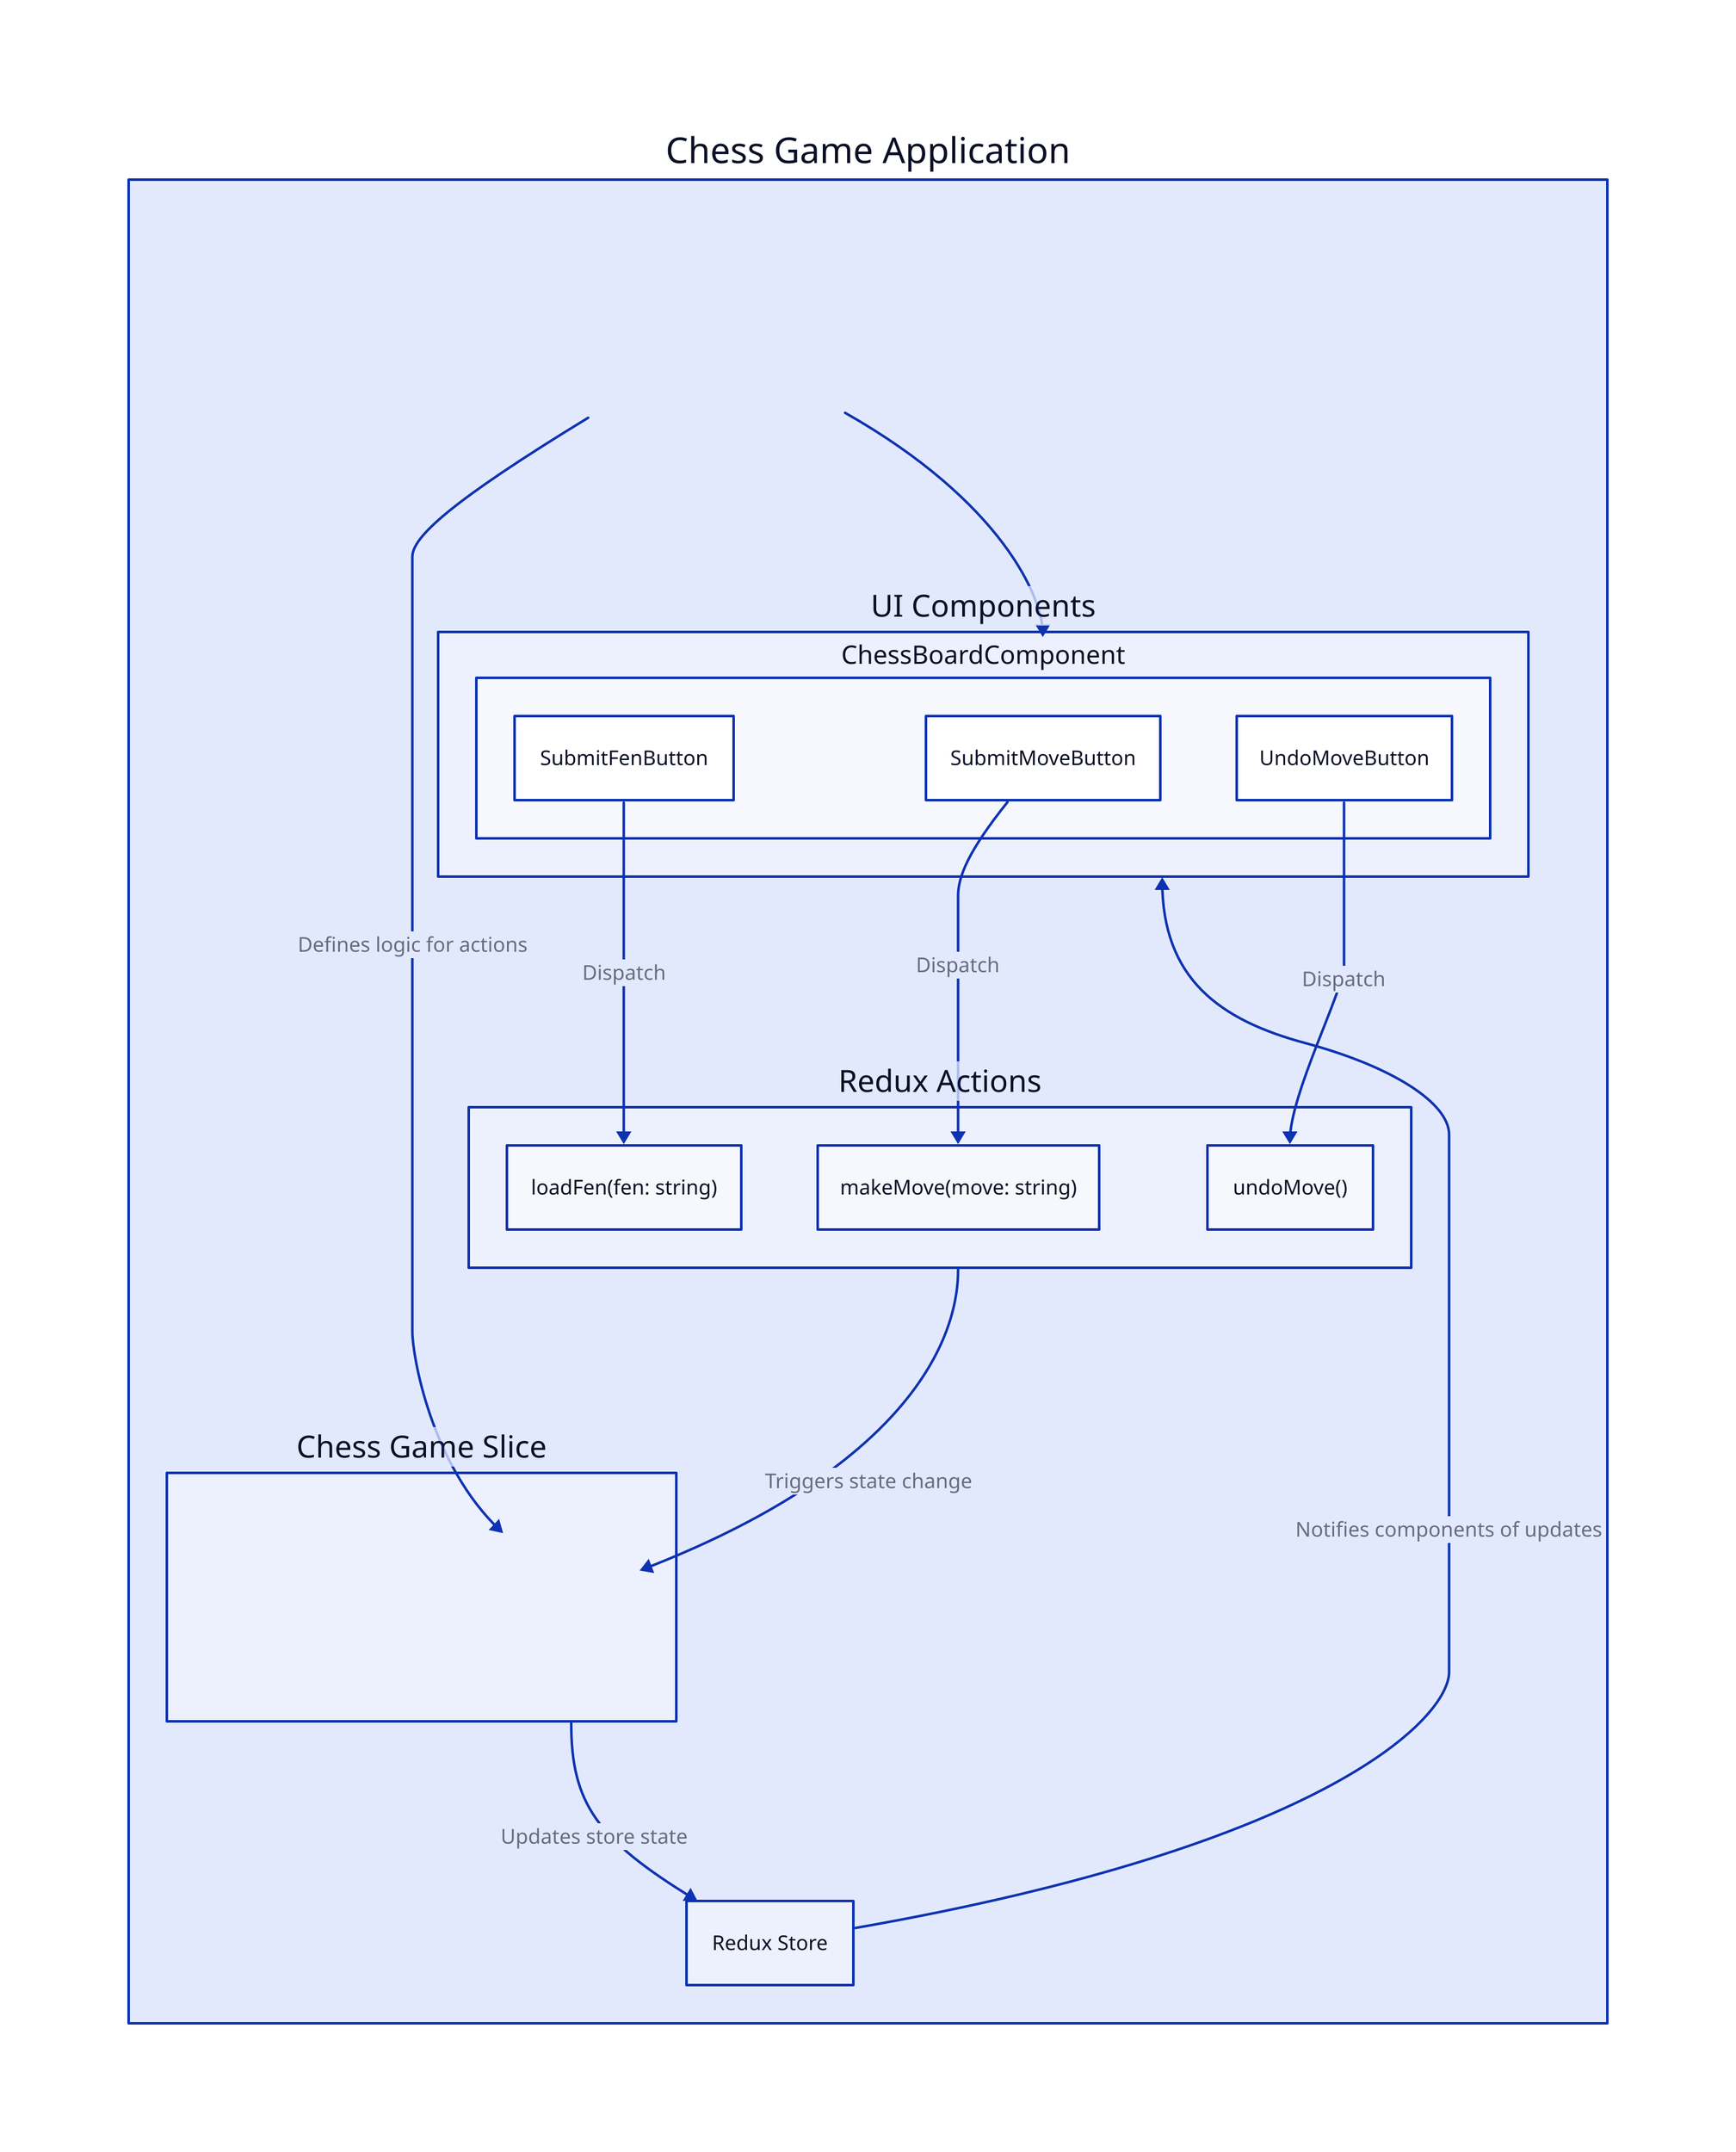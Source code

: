 vars: {
  d2-config: {
    layout-engine: dagre
    theme-id: 103
  }
}
_chessGameApp: Chess Game Application {
  _uiComponents: UI Components {
    _chessBoardComponent: ChessBoardComponent {
      _submitFenButton: SubmitFenButton
      _submitMoveButton: SubmitMoveButton
      _undoMoveButton: UndoMoveButton
    }
  }

  _reduxActions: Redux Actions {
    _loadFenAction: loadFen(fen: string)
    _makeMoveAction: makeMove(move: string)
    _undoMoveAction: undoMove()
  }

  _chessGameSlice: Chess Game Slice {
    _chessGameState: |md
      ## ChessGameState
      * FEN
      * Moves
      * History
    |
    _reducers: |md
      ## Reducers
      * loadFen
      * makeMove
      * undoMove  
    |
  }

  _reduxStore: Redux Store {/* Holds the state of the chess game */}

  _chessLogic: |md
    ## class ChessGame  
    * Constructor(fen: string)
    * getMoves() -> array
    * makeMove(move: string)
    * undo()
    * toFen() -> string
  |

  _uiComponents._chessBoardComponent._submitFenButton -> _reduxActions._loadFenAction: Dispatch
  _uiComponents._chessBoardComponent._submitMoveButton -> _reduxActions._makeMoveAction: Dispatch
  _uiComponents._chessBoardComponent._undoMoveButton -> _reduxActions._undoMoveAction: Dispatch

  _reduxActions -> _chessGameSlice._reducers: Triggers state change

  _chessGameSlice -> _reduxStore: Updates store state

  _uiComponents <- _reduxStore: Notifies components of updates

  _chessLogic -> _chessGameSlice._reducers: Defines logic for actions

  _uiComponents._chessBoardComponent <- _chessLogic
}
